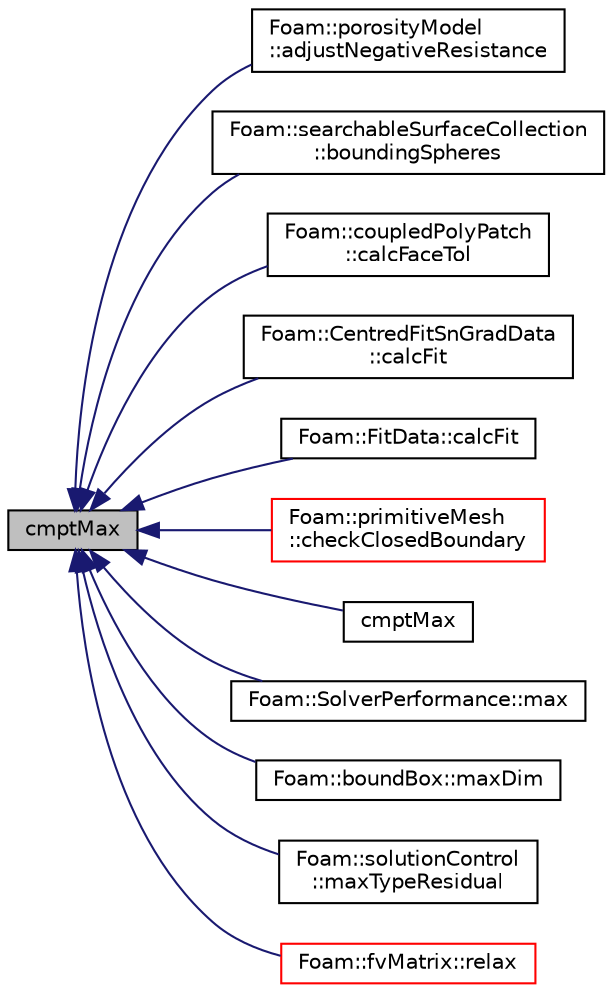 digraph "cmptMax"
{
  bgcolor="transparent";
  edge [fontname="Helvetica",fontsize="10",labelfontname="Helvetica",labelfontsize="10"];
  node [fontname="Helvetica",fontsize="10",shape=record];
  rankdir="LR";
  Node1 [label="cmptMax",height=0.2,width=0.4,color="black", fillcolor="grey75", style="filled", fontcolor="black"];
  Node1 -> Node2 [dir="back",color="midnightblue",fontsize="10",style="solid",fontname="Helvetica"];
  Node2 [label="Foam::porosityModel\l::adjustNegativeResistance",height=0.2,width=0.4,color="black",URL="$a01939.html#abf7157b4c2d79c69807c194bdfbc61cd",tooltip="Adjust negative resistance values to be multiplier of max value. "];
  Node1 -> Node3 [dir="back",color="midnightblue",fontsize="10",style="solid",fontname="Helvetica"];
  Node3 [label="Foam::searchableSurfaceCollection\l::boundingSpheres",height=0.2,width=0.4,color="black",URL="$a02260.html#af4690dee4a2416d50cd4376b4f6fad03",tooltip="Get bounding spheres (centre and radius squared), one per element. "];
  Node1 -> Node4 [dir="back",color="midnightblue",fontsize="10",style="solid",fontname="Helvetica"];
  Node4 [label="Foam::coupledPolyPatch\l::calcFaceTol",height=0.2,width=0.4,color="black",URL="$a00422.html#ad3d3e65f39a047092bc000d938b3adf1",tooltip="Calculate typical tolerance per face. Is currently max distance. "];
  Node1 -> Node5 [dir="back",color="midnightblue",fontsize="10",style="solid",fontname="Helvetica"];
  Node5 [label="Foam::CentredFitSnGradData\l::calcFit",height=0.2,width=0.4,color="black",URL="$a00259.html#aefda46e1cd06a81638fb7b122137fba5",tooltip="Calculate the fit for the specified face and set the coefficients. "];
  Node1 -> Node6 [dir="back",color="midnightblue",fontsize="10",style="solid",fontname="Helvetica"];
  Node6 [label="Foam::FitData::calcFit",height=0.2,width=0.4,color="black",URL="$a00813.html#a3bf9586b6fa7d99e540376edce8f7ac2",tooltip="Calculate the fit for the specified face and set the coefficients. "];
  Node1 -> Node7 [dir="back",color="midnightblue",fontsize="10",style="solid",fontname="Helvetica"];
  Node7 [label="Foam::primitiveMesh\l::checkClosedBoundary",height=0.2,width=0.4,color="red",URL="$a01967.html#a009920f7b48405d075f889e4ab136409",tooltip="Check boundary for closedness. "];
  Node1 -> Node8 [dir="back",color="midnightblue",fontsize="10",style="solid",fontname="Helvetica"];
  Node8 [label="cmptMax",height=0.2,width=0.4,color="black",URL="$a10725.html#a5abc2641f32806e7d501a5f88cbe6580"];
  Node1 -> Node9 [dir="back",color="midnightblue",fontsize="10",style="solid",fontname="Helvetica"];
  Node9 [label="Foam::SolverPerformance::max",height=0.2,width=0.4,color="black",URL="$a02380.html#adaad64ac9b82f2de3967715619fa3c28",tooltip="Return the summary maximum of SolverPerformance<Type> "];
  Node1 -> Node10 [dir="back",color="midnightblue",fontsize="10",style="solid",fontname="Helvetica"];
  Node10 [label="Foam::boundBox::maxDim",height=0.2,width=0.4,color="black",URL="$a00155.html#ac2d3e8ad2cc8dab7ddbceca54193a464",tooltip="Largest length/height/width dimension. "];
  Node1 -> Node11 [dir="back",color="midnightblue",fontsize="10",style="solid",fontname="Helvetica"];
  Node11 [label="Foam::solutionControl\l::maxTypeResidual",height=0.2,width=0.4,color="black",URL="$a02377.html#a851408fc90777a2baa937c41878fa138"];
  Node1 -> Node12 [dir="back",color="midnightblue",fontsize="10",style="solid",fontname="Helvetica"];
  Node12 [label="Foam::fvMatrix::relax",height=0.2,width=0.4,color="red",URL="$a00875.html#a06343b944c91a56352ebf646011c212e",tooltip="Relax matrix (for steady-state solution). "];
}
